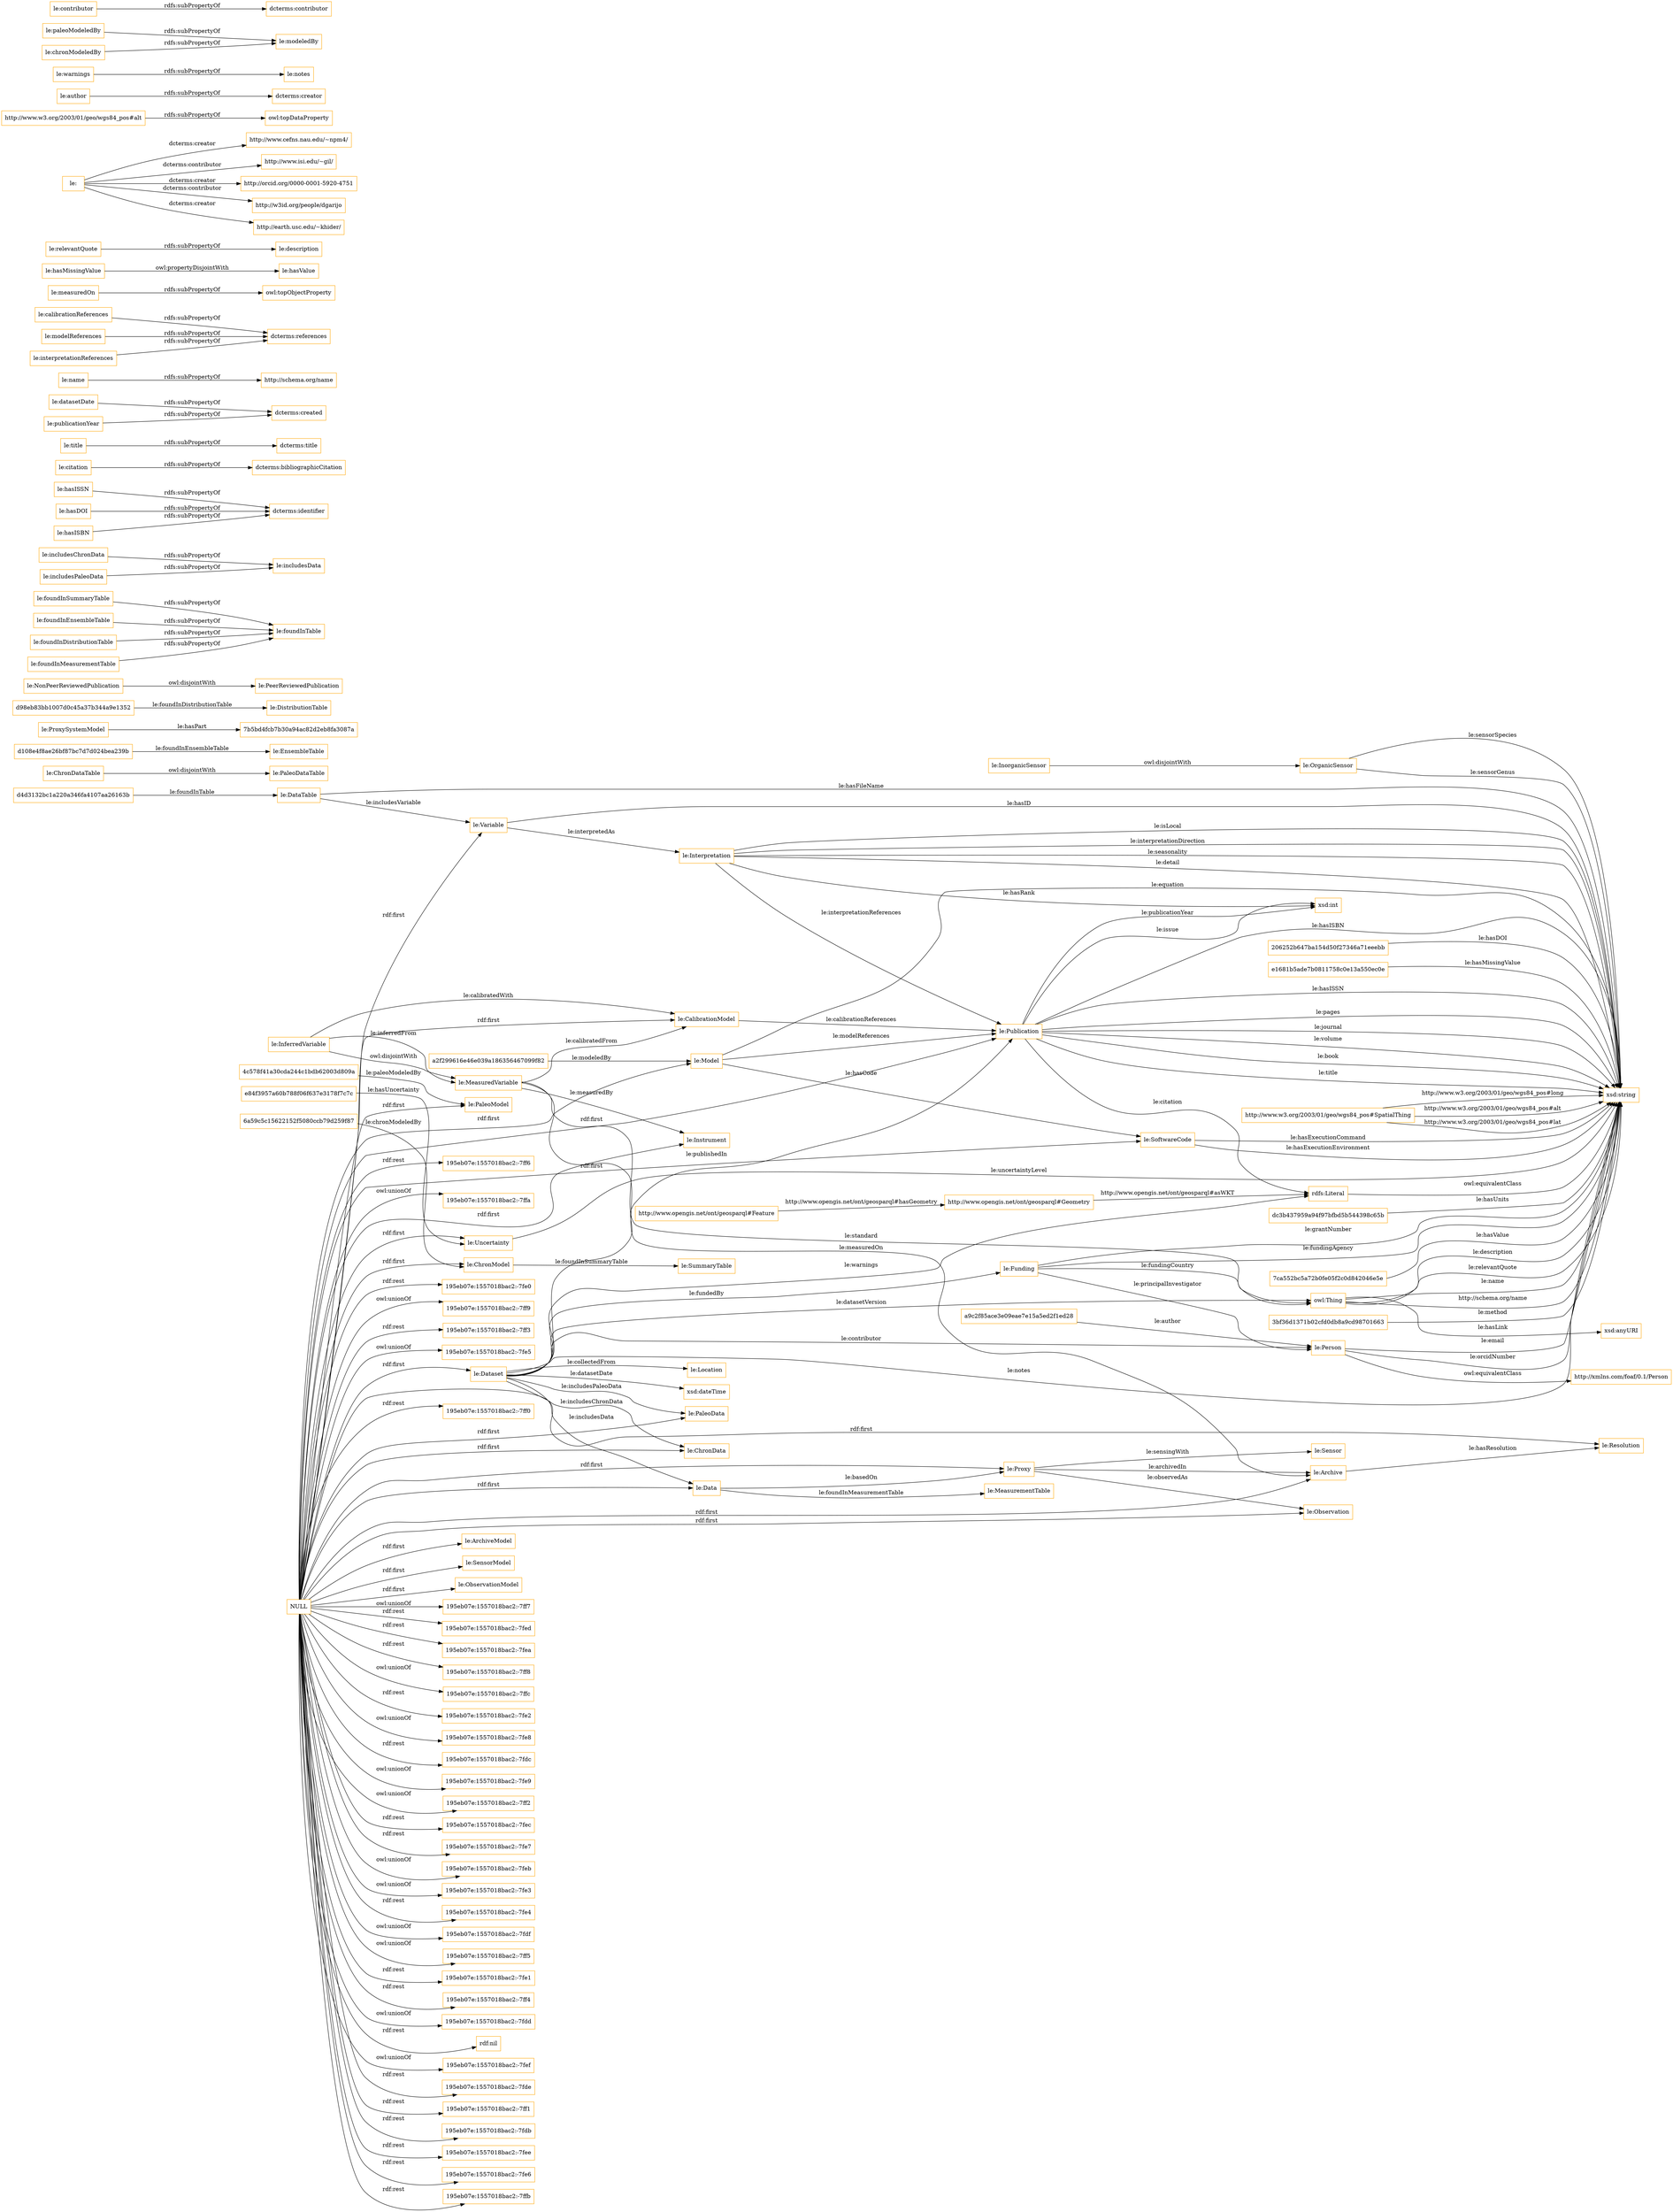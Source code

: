 digraph ar2dtool_diagram { 
rankdir=LR;
size="1501"
node [shape = rectangle, color="orange"]; "le:OrganicSensor" "6a59c5c15622152f5080ccb79d259f87" "le:Publication" "le:PaleoModel" "le:PaleoDataTable" "206252b647ba154d50f27346a71eeebb" "le:Instrument" "le:EnsembleTable" "le:Location" "e1681b5ade7b0811758c0e13a550ec0e" "le:ProxySystemModel" "le:InorganicSensor" "d98eb83bb1007d0c45a37b344a9e1352" "le:PaleoData" "le:DataTable" "le:Funding" "le:Resolution" "le:ChronDataTable" "http://xmlns.com/foaf/0.1/Person" "d4d3132bc1a220a346fa4107aa26163b" "le:PeerReviewedPublication" "le:ChronData" "le:MeasuredVariable" "http://www.opengis.net/ont/geosparql#Geometry" "le:ArchiveModel" "le:Uncertainty" "le:SoftwareCode" "http://www.w3.org/2003/01/geo/wgs84_pos#SpatialThing" "d108e4f8ae26bf87bc7d7d024bea239b" "le:Interpretation" "le:SensorModel" "le:MeasurementTable" "7b5bd4fcb7b30a94ac82d2eb8fa3087a" "le:SummaryTable" "le:Data" "le:Proxy" "dc3b437959a94f97bfbd5b544398c65b" "le:DistributionTable" "le:Variable" "le:Model" "7ca552bc5a72b0fe05f2c0d842046e5e" "le:ObservationModel" "le:CalibrationModel" "http://www.opengis.net/ont/geosparql#Feature" "a9c2f85ace3e09eae7e15a5ed2f1ed28" "le:Dataset" "le:Archive" "3bf36d1371b02cfd0db8a9cd98701663" "e84f3957a60b788f06f637e3178f7c7c" "le:Sensor" "le:Person" "le:InferredVariable" "a2f299616e46e039a186356467099f82" "le:NonPeerReviewedPublication" "le:ChronModel" "le:Observation" "4c578f41a30cda244c1bdb62003d809a" ; /*classes style*/
	"le:foundInSummaryTable" -> "le:foundInTable" [ label = "rdfs:subPropertyOf" ];
	"le:includesChronData" -> "le:includesData" [ label = "rdfs:subPropertyOf" ];
	"le:foundInEnsembleTable" -> "le:foundInTable" [ label = "rdfs:subPropertyOf" ];
	"le:hasISSN" -> "dcterms:identifier" [ label = "rdfs:subPropertyOf" ];
	"le:InorganicSensor" -> "le:OrganicSensor" [ label = "owl:disjointWith" ];
	"le:foundInDistributionTable" -> "le:foundInTable" [ label = "rdfs:subPropertyOf" ];
	"le:foundInMeasurementTable" -> "le:foundInTable" [ label = "rdfs:subPropertyOf" ];
	"le:citation" -> "dcterms:bibliographicCitation" [ label = "rdfs:subPropertyOf" ];
	"le:title" -> "dcterms:title" [ label = "rdfs:subPropertyOf" ];
	"le:datasetDate" -> "dcterms:created" [ label = "rdfs:subPropertyOf" ];
	"le:name" -> "http://schema.org/name" [ label = "rdfs:subPropertyOf" ];
	"le:calibrationReferences" -> "dcterms:references" [ label = "rdfs:subPropertyOf" ];
	"le:hasDOI" -> "dcterms:identifier" [ label = "rdfs:subPropertyOf" ];
	"le:ChronDataTable" -> "le:PaleoDataTable" [ label = "owl:disjointWith" ];
	"NULL" -> "195eb07e:1557018bac2:-7fed" [ label = "rdf:rest" ];
	"NULL" -> "195eb07e:1557018bac2:-7fea" [ label = "rdf:rest" ];
	"NULL" -> "le:Model" [ label = "rdf:first" ];
	"NULL" -> "195eb07e:1557018bac2:-7ff8" [ label = "rdf:rest" ];
	"NULL" -> "195eb07e:1557018bac2:-7ffc" [ label = "owl:unionOf" ];
	"NULL" -> "195eb07e:1557018bac2:-7fe2" [ label = "rdf:rest" ];
	"NULL" -> "le:ChronData" [ label = "rdf:first" ];
	"NULL" -> "le:PaleoData" [ label = "rdf:first" ];
	"NULL" -> "195eb07e:1557018bac2:-7fe8" [ label = "owl:unionOf" ];
	"NULL" -> "le:Data" [ label = "rdf:first" ];
	"NULL" -> "195eb07e:1557018bac2:-7fdc" [ label = "rdf:rest" ];
	"NULL" -> "195eb07e:1557018bac2:-7fe9" [ label = "owl:unionOf" ];
	"NULL" -> "le:SoftwareCode" [ label = "rdf:first" ];
	"NULL" -> "195eb07e:1557018bac2:-7ff2" [ label = "owl:unionOf" ];
	"NULL" -> "le:PaleoModel" [ label = "rdf:first" ];
	"NULL" -> "le:CalibrationModel" [ label = "rdf:first" ];
	"NULL" -> "195eb07e:1557018bac2:-7fec" [ label = "rdf:rest" ];
	"NULL" -> "le:ChronModel" [ label = "rdf:first" ];
	"NULL" -> "le:Uncertainty" [ label = "rdf:first" ];
	"NULL" -> "195eb07e:1557018bac2:-7fe7" [ label = "rdf:rest" ];
	"NULL" -> "195eb07e:1557018bac2:-7feb" [ label = "owl:unionOf" ];
	"NULL" -> "195eb07e:1557018bac2:-7fe3" [ label = "owl:unionOf" ];
	"NULL" -> "195eb07e:1557018bac2:-7fe4" [ label = "rdf:rest" ];
	"NULL" -> "195eb07e:1557018bac2:-7fdf" [ label = "owl:unionOf" ];
	"NULL" -> "le:Archive" [ label = "rdf:first" ];
	"NULL" -> "195eb07e:1557018bac2:-7ff5" [ label = "owl:unionOf" ];
	"NULL" -> "195eb07e:1557018bac2:-7fe1" [ label = "rdf:rest" ];
	"NULL" -> "195eb07e:1557018bac2:-7ff4" [ label = "rdf:rest" ];
	"NULL" -> "195eb07e:1557018bac2:-7fdd" [ label = "owl:unionOf" ];
	"NULL" -> "rdf:nil" [ label = "rdf:rest" ];
	"NULL" -> "195eb07e:1557018bac2:-7fef" [ label = "owl:unionOf" ];
	"NULL" -> "le:Instrument" [ label = "rdf:first" ];
	"NULL" -> "195eb07e:1557018bac2:-7fde" [ label = "rdf:rest" ];
	"NULL" -> "195eb07e:1557018bac2:-7ff1" [ label = "rdf:rest" ];
	"NULL" -> "le:ArchiveModel" [ label = "rdf:first" ];
	"NULL" -> "le:Proxy" [ label = "rdf:first" ];
	"NULL" -> "le:Resolution" [ label = "rdf:first" ];
	"NULL" -> "195eb07e:1557018bac2:-7fdb" [ label = "rdf:rest" ];
	"NULL" -> "195eb07e:1557018bac2:-7fee" [ label = "rdf:rest" ];
	"NULL" -> "le:ObservationModel" [ label = "rdf:first" ];
	"NULL" -> "195eb07e:1557018bac2:-7fe6" [ label = "rdf:rest" ];
	"NULL" -> "le:Variable" [ label = "rdf:first" ];
	"NULL" -> "le:Dataset" [ label = "rdf:first" ];
	"NULL" -> "195eb07e:1557018bac2:-7ffb" [ label = "rdf:rest" ];
	"NULL" -> "195eb07e:1557018bac2:-7ff6" [ label = "rdf:rest" ];
	"NULL" -> "195eb07e:1557018bac2:-7ffa" [ label = "owl:unionOf" ];
	"NULL" -> "195eb07e:1557018bac2:-7fe0" [ label = "rdf:rest" ];
	"NULL" -> "le:Observation" [ label = "rdf:first" ];
	"NULL" -> "195eb07e:1557018bac2:-7ff9" [ label = "owl:unionOf" ];
	"NULL" -> "195eb07e:1557018bac2:-7ff3" [ label = "rdf:rest" ];
	"NULL" -> "le:SensorModel" [ label = "rdf:first" ];
	"NULL" -> "195eb07e:1557018bac2:-7fe5" [ label = "owl:unionOf" ];
	"NULL" -> "195eb07e:1557018bac2:-7ff0" [ label = "rdf:rest" ];
	"NULL" -> "195eb07e:1557018bac2:-7ff7" [ label = "owl:unionOf" ];
	"NULL" -> "le:Publication" [ label = "rdf:first" ];
	"le:measuredOn" -> "owl:topObjectProperty" [ label = "rdfs:subPropertyOf" ];
	"le:hasMissingValue" -> "le:hasValue" [ label = "owl:propertyDisjointWith" ];
	"le:relevantQuote" -> "le:description" [ label = "rdfs:subPropertyOf" ];
	"le:" -> "http://www.cefns.nau.edu/~npm4/" [ label = "dcterms:creator" ];
	"le:" -> "http://www.isi.edu/~gil/" [ label = "dcterms:contributor" ];
	"le:" -> "http://orcid.org/0000-0001-5920-4751" [ label = "dcterms:creator" ];
	"le:" -> "http://w3id.org/people/dgarijo" [ label = "dcterms:contributor" ];
	"le:" -> "http://earth.usc.edu/~khider/" [ label = "dcterms:creator" ];
	"http://www.w3.org/2003/01/geo/wgs84_pos#alt" -> "owl:topDataProperty" [ label = "rdfs:subPropertyOf" ];
	"le:author" -> "dcterms:creator" [ label = "rdfs:subPropertyOf" ];
	"le:warnings" -> "le:notes" [ label = "rdfs:subPropertyOf" ];
	"le:modelReferences" -> "dcterms:references" [ label = "rdfs:subPropertyOf" ];
	"le:paleoModeledBy" -> "le:modeledBy" [ label = "rdfs:subPropertyOf" ];
	"le:includesPaleoData" -> "le:includesData" [ label = "rdfs:subPropertyOf" ];
	"le:hasISBN" -> "dcterms:identifier" [ label = "rdfs:subPropertyOf" ];
	"le:NonPeerReviewedPublication" -> "le:PeerReviewedPublication" [ label = "owl:disjointWith" ];
	"rdfs:Literal" -> "xsd:string" [ label = "owl:equivalentClass" ];
	"le:publicationYear" -> "dcterms:created" [ label = "rdfs:subPropertyOf" ];
	"le:contributor" -> "dcterms:contributor" [ label = "rdfs:subPropertyOf" ];
	"le:InferredVariable" -> "le:MeasuredVariable" [ label = "owl:disjointWith" ];
	"le:chronModeledBy" -> "le:modeledBy" [ label = "rdfs:subPropertyOf" ];
	"le:interpretationReferences" -> "dcterms:references" [ label = "rdfs:subPropertyOf" ];
	"le:Person" -> "http://xmlns.com/foaf/0.1/Person" [ label = "owl:equivalentClass" ];
	"le:Interpretation" -> "xsd:string" [ label = "le:interpretationDirection" ];
	"e1681b5ade7b0811758c0e13a550ec0e" -> "xsd:string" [ label = "le:hasMissingValue" ];
	"le:Funding" -> "owl:Thing" [ label = "le:fundingCountry" ];
	"7ca552bc5a72b0fe05f2c0d842046e5e" -> "xsd:string" [ label = "le:hasValue" ];
	"3bf36d1371b02cfd0db8a9cd98701663" -> "xsd:string" [ label = "le:method" ];
	"http://www.opengis.net/ont/geosparql#Geometry" -> "rdfs:Literal" [ label = "http://www.opengis.net/ont/geosparql#asWKT" ];
	"le:OrganicSensor" -> "xsd:string" [ label = "le:sensorGenus" ];
	"le:Interpretation" -> "xsd:string" [ label = "le:seasonality" ];
	"le:MeasuredVariable" -> "owl:Thing" [ label = "le:standard" ];
	"le:Dataset" -> "xsd:string" [ label = "le:notes" ];
	"le:Interpretation" -> "le:Publication" [ label = "le:interpretationReferences" ];
	"le:Publication" -> "xsd:string" [ label = "le:hasISSN" ];
	"le:Publication" -> "xsd:int" [ label = "le:publicationYear" ];
	"le:OrganicSensor" -> "xsd:string" [ label = "le:sensorSpecies" ];
	"le:Funding" -> "le:Person" [ label = "le:principalInvestigator" ];
	"le:MeasuredVariable" -> "le:Archive" [ label = "le:measuredOn" ];
	"le:Publication" -> "xsd:string" [ label = "le:pages" ];
	"le:Proxy" -> "le:Observation" [ label = "le:observedAs" ];
	"le:InferredVariable" -> "le:MeasuredVariable" [ label = "le:inferredFrom" ];
	"owl:Thing" -> "xsd:string" [ label = "le:name" ];
	"le:CalibrationModel" -> "le:Publication" [ label = "le:calibrationReferences" ];
	"le:DataTable" -> "le:Variable" [ label = "le:includesVariable" ];
	"le:Publication" -> "rdfs:Literal" [ label = "le:citation" ];
	"le:Dataset" -> "rdfs:Literal" [ label = "le:warnings" ];
	"le:Person" -> "xsd:string" [ label = "le:email" ];
	"le:Funding" -> "xsd:string" [ label = "le:fundingAgency" ];
	"le:Model" -> "le:Publication" [ label = "le:modelReferences" ];
	"owl:Thing" -> "xsd:anyURI" [ label = "le:hasLink" ];
	"le:Proxy" -> "le:Archive" [ label = "le:archivedIn" ];
	"le:Dataset" -> "le:Data" [ label = "le:includesData" ];
	"http://www.w3.org/2003/01/geo/wgs84_pos#SpatialThing" -> "xsd:string" [ label = "http://www.w3.org/2003/01/geo/wgs84_pos#lat" ];
	"le:Data" -> "le:MeasurementTable" [ label = "le:foundInMeasurementTable" ];
	"le:Publication" -> "xsd:int" [ label = "le:issue" ];
	"le:InferredVariable" -> "le:CalibrationModel" [ label = "le:calibratedWith" ];
	"le:Publication" -> "xsd:string" [ label = "le:journal" ];
	"le:DataTable" -> "xsd:string" [ label = "le:hasFileName" ];
	"206252b647ba154d50f27346a71eeebb" -> "xsd:string" [ label = "le:hasDOI" ];
	"le:Publication" -> "xsd:string" [ label = "le:volume" ];
	"le:Dataset" -> "le:Funding" [ label = "le:fundedBy" ];
	"le:Variable" -> "xsd:string" [ label = "le:hasID" ];
	"le:Publication" -> "xsd:string" [ label = "le:book" ];
	"6a59c5c15622152f5080ccb79d259f87" -> "le:ChronModel" [ label = "le:chronModeledBy" ];
	"owl:Thing" -> "xsd:string" [ label = "http://schema.org/name" ];
	"le:Dataset" -> "le:ChronData" [ label = "le:includesChronData" ];
	"http://www.opengis.net/ont/geosparql#Feature" -> "http://www.opengis.net/ont/geosparql#Geometry" [ label = "http://www.opengis.net/ont/geosparql#hasGeometry" ];
	"e84f3957a60b788f06f637e3178f7c7c" -> "le:Uncertainty" [ label = "le:hasUncertainty" ];
	"a2f299616e46e039a186356467099f82" -> "le:Model" [ label = "le:modeledBy" ];
	"le:Publication" -> "xsd:string" [ label = "le:title" ];
	"owl:Thing" -> "xsd:string" [ label = "le:description" ];
	"dc3b437959a94f97bfbd5b544398c65b" -> "xsd:string" [ label = "le:hasUnits" ];
	"http://www.w3.org/2003/01/geo/wgs84_pos#SpatialThing" -> "xsd:string" [ label = "http://www.w3.org/2003/01/geo/wgs84_pos#long" ];
	"le:SoftwareCode" -> "xsd:string" [ label = "le:hasExecutionEnvironment" ];
	"http://www.w3.org/2003/01/geo/wgs84_pos#SpatialThing" -> "xsd:string" [ label = "http://www.w3.org/2003/01/geo/wgs84_pos#alt" ];
	"le:Variable" -> "le:Interpretation" [ label = "le:interpretedAs" ];
	"le:Dataset" -> "le:Publication" [ label = "le:publishedIn" ];
	"le:Person" -> "xsd:string" [ label = "le:orcidNumber" ];
	"d4d3132bc1a220a346fa4107aa26163b" -> "le:DataTable" [ label = "le:foundInTable" ];
	"le:MeasuredVariable" -> "le:Instrument" [ label = "le:measuredBy" ];
	"le:Dataset" -> "le:Location" [ label = "le:collectedFrom" ];
	"owl:Thing" -> "xsd:string" [ label = "le:relevantQuote" ];
	"le:SoftwareCode" -> "xsd:string" [ label = "le:hasExecutionCommand" ];
	"le:ChronModel" -> "le:SummaryTable" [ label = "le:foundInSummaryTable" ];
	"le:Interpretation" -> "xsd:string" [ label = "le:detail" ];
	"le:Dataset" -> "le:Person" [ label = "le:contributor" ];
	"le:Interpretation" -> "xsd:int" [ label = "le:hasRank" ];
	"le:Proxy" -> "le:Sensor" [ label = "le:sensingWith" ];
	"le:Dataset" -> "owl:Thing" [ label = "le:datasetVersion" ];
	"le:Data" -> "le:Proxy" [ label = "le:basedOn" ];
	"le:Publication" -> "xsd:string" [ label = "le:hasISBN" ];
	"d98eb83bb1007d0c45a37b344a9e1352" -> "le:DistributionTable" [ label = "le:foundInDistributionTable" ];
	"le:ProxySystemModel" -> "7b5bd4fcb7b30a94ac82d2eb8fa3087a" [ label = "le:hasPart" ];
	"le:Interpretation" -> "xsd:string" [ label = "le:isLocal" ];
	"le:Archive" -> "le:Resolution" [ label = "le:hasResolution" ];
	"le:Funding" -> "xsd:string" [ label = "le:grantNumber" ];
	"le:Uncertainty" -> "xsd:string" [ label = "le:uncertaintyLevel" ];
	"a9c2f85ace3e09eae7e15a5ed2f1ed28" -> "le:Person" [ label = "le:author" ];
	"d108e4f8ae26bf87bc7d7d024bea239b" -> "le:EnsembleTable" [ label = "le:foundInEnsembleTable" ];
	"le:Model" -> "xsd:string" [ label = "le:equation" ];
	"4c578f41a30cda244c1bdb62003d809a" -> "le:PaleoModel" [ label = "le:paleoModeledBy" ];
	"le:MeasuredVariable" -> "le:CalibrationModel" [ label = "le:calibratedFrom" ];
	"le:Dataset" -> "le:PaleoData" [ label = "le:includesPaleoData" ];
	"le:Model" -> "le:SoftwareCode" [ label = "le:hasCode" ];
	"le:Dataset" -> "xsd:dateTime" [ label = "le:datasetDate" ];

}
